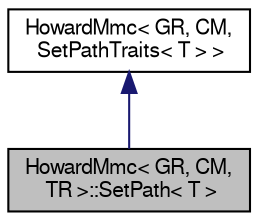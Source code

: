 digraph "HowardMmc&lt; GR, CM, TR &gt;::SetPath&lt; T &gt;"
{
 // LATEX_PDF_SIZE
  edge [fontname="FreeSans",fontsize="10",labelfontname="FreeSans",labelfontsize="10"];
  node [fontname="FreeSans",fontsize="10",shape=record];
  Node0 [label="HowardMmc\< GR, CM,\l TR \>::SetPath\< T \>",height=0.2,width=0.4,color="black", fillcolor="grey75", style="filled", fontcolor="black",tooltip="Named parameter for setting Path type."];
  Node1 -> Node0 [dir="back",color="midnightblue",fontsize="10",style="solid",fontname="FreeSans"];
  Node1 [label="HowardMmc\< GR, CM,\l SetPathTraits\< T \> \>",height=0.2,width=0.4,color="black", fillcolor="white", style="filled",URL="$a02629.html",tooltip=" "];
}
